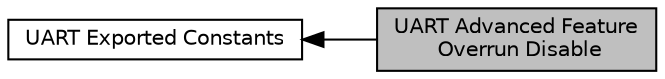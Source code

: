 digraph "UART Advanced Feature Overrun Disable"
{
  edge [fontname="Helvetica",fontsize="10",labelfontname="Helvetica",labelfontsize="10"];
  node [fontname="Helvetica",fontsize="10",shape=box];
  rankdir=LR;
  Node2 [label="UART Exported Constants",height=0.2,width=0.4,color="black", fillcolor="white", style="filled",URL="$group__UART__Exported__Constants.html",tooltip=" "];
  Node1 [label="UART Advanced Feature\l Overrun Disable",height=0.2,width=0.4,color="black", fillcolor="grey75", style="filled", fontcolor="black",tooltip=" "];
  Node2->Node1 [shape=plaintext, dir="back", style="solid"];
}
